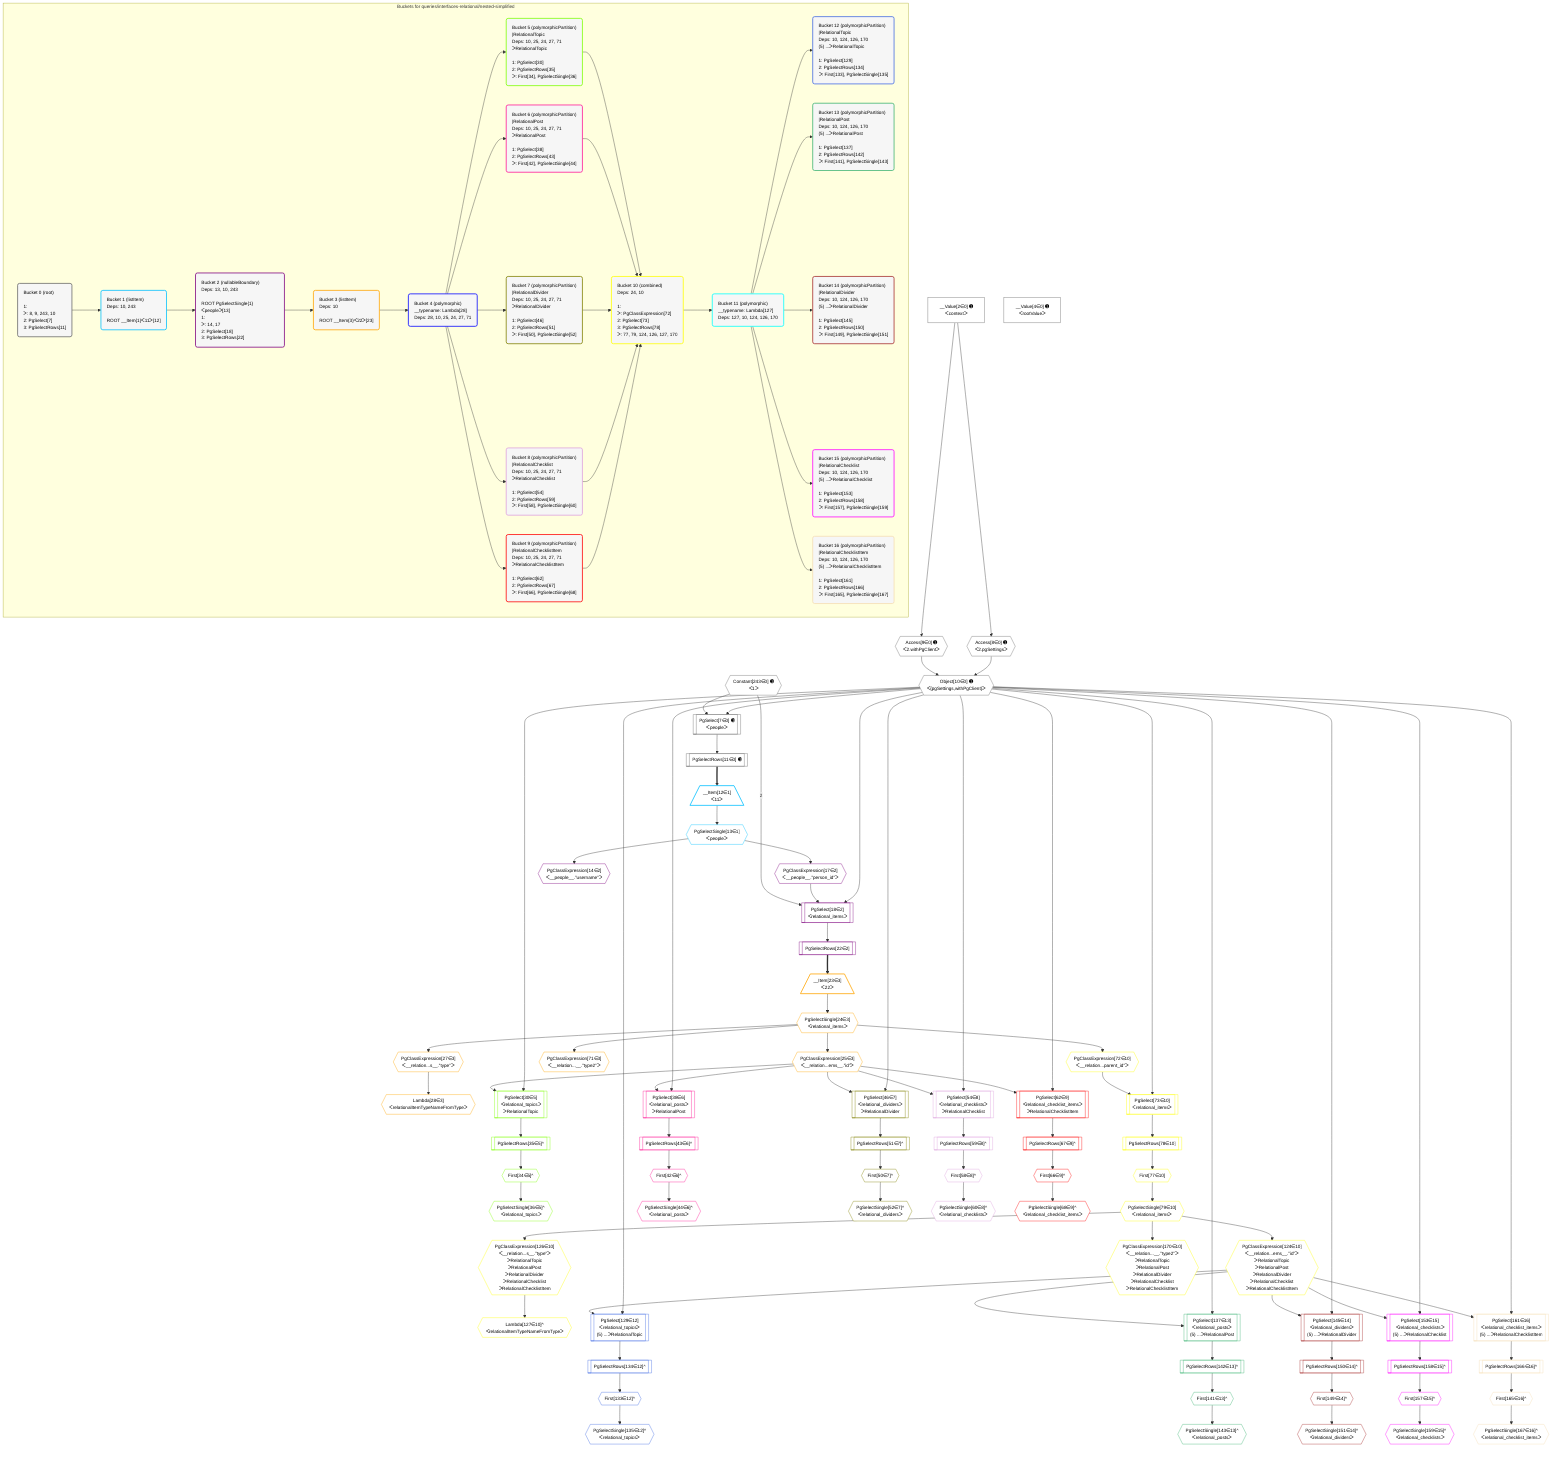 %%{init: {'themeVariables': { 'fontSize': '12px'}}}%%
graph TD
    classDef path fill:#eee,stroke:#000,color:#000
    classDef plan fill:#fff,stroke-width:1px,color:#000
    classDef itemplan fill:#fff,stroke-width:2px,color:#000
    classDef unbatchedplan fill:#dff,stroke-width:1px,color:#000
    classDef sideeffectplan fill:#fcc,stroke-width:2px,color:#000
    classDef bucket fill:#f6f6f6,color:#000,stroke-width:2px,text-align:left

    subgraph "Buckets for queries/interfaces-relational/nested-simplified"
    Bucket0("Bucket 0 (root)<br /><br />1: <br />ᐳ: 8, 9, 243, 10<br />2: PgSelect[7]<br />3: PgSelectRows[11]"):::bucket
    Bucket1("Bucket 1 (listItem)<br />Deps: 10, 243<br /><br />ROOT __Item{1}ᐸ11ᐳ[12]"):::bucket
    Bucket2("Bucket 2 (nullableBoundary)<br />Deps: 13, 10, 243<br /><br />ROOT PgSelectSingle{1}ᐸpeopleᐳ[13]<br />1: <br />ᐳ: 14, 17<br />2: PgSelect[18]<br />3: PgSelectRows[22]"):::bucket
    Bucket3("Bucket 3 (listItem)<br />Deps: 10<br /><br />ROOT __Item{3}ᐸ22ᐳ[23]"):::bucket
    Bucket4("Bucket 4 (polymorphic)<br />__typename: Lambda[28]<br />Deps: 28, 10, 25, 24, 27, 71"):::bucket
    Bucket5("Bucket 5 (polymorphicPartition)<br />|RelationalTopic<br />Deps: 10, 25, 24, 27, 71<br />ᐳRelationalTopic<br /><br />1: PgSelect[30]<br />2: PgSelectRows[35]<br />ᐳ: First[34], PgSelectSingle[36]"):::bucket
    Bucket6("Bucket 6 (polymorphicPartition)<br />|RelationalPost<br />Deps: 10, 25, 24, 27, 71<br />ᐳRelationalPost<br /><br />1: PgSelect[38]<br />2: PgSelectRows[43]<br />ᐳ: First[42], PgSelectSingle[44]"):::bucket
    Bucket7("Bucket 7 (polymorphicPartition)<br />|RelationalDivider<br />Deps: 10, 25, 24, 27, 71<br />ᐳRelationalDivider<br /><br />1: PgSelect[46]<br />2: PgSelectRows[51]<br />ᐳ: First[50], PgSelectSingle[52]"):::bucket
    Bucket8("Bucket 8 (polymorphicPartition)<br />|RelationalChecklist<br />Deps: 10, 25, 24, 27, 71<br />ᐳRelationalChecklist<br /><br />1: PgSelect[54]<br />2: PgSelectRows[59]<br />ᐳ: First[58], PgSelectSingle[60]"):::bucket
    Bucket9("Bucket 9 (polymorphicPartition)<br />|RelationalChecklistItem<br />Deps: 10, 25, 24, 27, 71<br />ᐳRelationalChecklistItem<br /><br />1: PgSelect[62]<br />2: PgSelectRows[67]<br />ᐳ: First[66], PgSelectSingle[68]"):::bucket
    Bucket10("Bucket 10 (combined)<br />Deps: 24, 10<br /><br />1: <br />ᐳ: PgClassExpression[72]<br />2: PgSelect[73]<br />3: PgSelectRows[78]<br />ᐳ: 77, 79, 124, 126, 127, 170"):::bucket
    Bucket11("Bucket 11 (polymorphic)<br />__typename: Lambda[127]<br />Deps: 127, 10, 124, 126, 170"):::bucket
    Bucket12("Bucket 12 (polymorphicPartition)<br />|RelationalTopic<br />Deps: 10, 124, 126, 170<br />(5) ...ᐳRelationalTopic<br /><br />1: PgSelect[129]<br />2: PgSelectRows[134]<br />ᐳ: First[133], PgSelectSingle[135]"):::bucket
    Bucket13("Bucket 13 (polymorphicPartition)<br />|RelationalPost<br />Deps: 10, 124, 126, 170<br />(5) ...ᐳRelationalPost<br /><br />1: PgSelect[137]<br />2: PgSelectRows[142]<br />ᐳ: First[141], PgSelectSingle[143]"):::bucket
    Bucket14("Bucket 14 (polymorphicPartition)<br />|RelationalDivider<br />Deps: 10, 124, 126, 170<br />(5) ...ᐳRelationalDivider<br /><br />1: PgSelect[145]<br />2: PgSelectRows[150]<br />ᐳ: First[149], PgSelectSingle[151]"):::bucket
    Bucket15("Bucket 15 (polymorphicPartition)<br />|RelationalChecklist<br />Deps: 10, 124, 126, 170<br />(5) ...ᐳRelationalChecklist<br /><br />1: PgSelect[153]<br />2: PgSelectRows[158]<br />ᐳ: First[157], PgSelectSingle[159]"):::bucket
    Bucket16("Bucket 16 (polymorphicPartition)<br />|RelationalChecklistItem<br />Deps: 10, 124, 126, 170<br />(5) ...ᐳRelationalChecklistItem<br /><br />1: PgSelect[161]<br />2: PgSelectRows[166]<br />ᐳ: First[165], PgSelectSingle[167]"):::bucket
    end
    Bucket0 --> Bucket1
    Bucket1 --> Bucket2
    Bucket2 --> Bucket3
    Bucket3 --> Bucket4
    Bucket4 --> Bucket5 & Bucket6 & Bucket7 & Bucket8 & Bucket9
    Bucket5 --> Bucket10
    Bucket6 --> Bucket10
    Bucket7 --> Bucket10
    Bucket8 --> Bucket10
    Bucket9 --> Bucket10
    Bucket10 --> Bucket11
    Bucket11 --> Bucket12 & Bucket13 & Bucket14 & Bucket15 & Bucket16

    %% plan dependencies
    PgSelect7[["PgSelect[7∈0] ➊<br />ᐸpeopleᐳ"]]:::plan
    Object10{{"Object[10∈0] ➊<br />ᐸ{pgSettings,withPgClient}ᐳ"}}:::plan
    Constant243{{"Constant[243∈0] ➊<br />ᐸ1ᐳ"}}:::plan
    Object10 & Constant243 --> PgSelect7
    Access8{{"Access[8∈0] ➊<br />ᐸ2.pgSettingsᐳ"}}:::plan
    Access9{{"Access[9∈0] ➊<br />ᐸ2.withPgClientᐳ"}}:::plan
    Access8 & Access9 --> Object10
    __Value2["__Value[2∈0] ➊<br />ᐸcontextᐳ"]:::plan
    __Value2 --> Access8
    __Value2 --> Access9
    PgSelectRows11[["PgSelectRows[11∈0] ➊"]]:::plan
    PgSelect7 --> PgSelectRows11
    __Value4["__Value[4∈0] ➊<br />ᐸrootValueᐳ"]:::plan
    __Item12[/"__Item[12∈1]<br />ᐸ11ᐳ"\]:::itemplan
    PgSelectRows11 ==> __Item12
    PgSelectSingle13{{"PgSelectSingle[13∈1]<br />ᐸpeopleᐳ"}}:::plan
    __Item12 --> PgSelectSingle13
    PgSelect18[["PgSelect[18∈2]<br />ᐸrelational_itemsᐳ"]]:::plan
    PgClassExpression17{{"PgClassExpression[17∈2]<br />ᐸ__people__.”person_id”ᐳ"}}:::plan
    Object10 & PgClassExpression17 --> PgSelect18
    Constant243 -- 2 --> PgSelect18
    PgClassExpression14{{"PgClassExpression[14∈2]<br />ᐸ__people__.”username”ᐳ"}}:::plan
    PgSelectSingle13 --> PgClassExpression14
    PgSelectSingle13 --> PgClassExpression17
    PgSelectRows22[["PgSelectRows[22∈2]"]]:::plan
    PgSelect18 --> PgSelectRows22
    __Item23[/"__Item[23∈3]<br />ᐸ22ᐳ"\]:::itemplan
    PgSelectRows22 ==> __Item23
    PgSelectSingle24{{"PgSelectSingle[24∈3]<br />ᐸrelational_itemsᐳ"}}:::plan
    __Item23 --> PgSelectSingle24
    PgClassExpression25{{"PgClassExpression[25∈3]<br />ᐸ__relation...ems__.”id”ᐳ"}}:::plan
    PgSelectSingle24 --> PgClassExpression25
    PgClassExpression27{{"PgClassExpression[27∈3]<br />ᐸ__relation...s__.”type”ᐳ"}}:::plan
    PgSelectSingle24 --> PgClassExpression27
    Lambda28{{"Lambda[28∈3]<br />ᐸrelationalItemTypeNameFromTypeᐳ"}}:::plan
    PgClassExpression27 --> Lambda28
    PgClassExpression71{{"PgClassExpression[71∈3]<br />ᐸ__relation...__.”type2”ᐳ"}}:::plan
    PgSelectSingle24 --> PgClassExpression71
    PgSelect30[["PgSelect[30∈5]<br />ᐸrelational_topicsᐳ<br />ᐳRelationalTopic"]]:::plan
    Object10 & PgClassExpression25 --> PgSelect30
    First34{{"First[34∈5]^"}}:::plan
    PgSelectRows35[["PgSelectRows[35∈5]^"]]:::plan
    PgSelectRows35 --> First34
    PgSelect30 --> PgSelectRows35
    PgSelectSingle36{{"PgSelectSingle[36∈5]^<br />ᐸrelational_topicsᐳ"}}:::plan
    First34 --> PgSelectSingle36
    PgSelect73[["PgSelect[73∈10]<br />ᐸrelational_itemsᐳ"]]:::plan
    PgClassExpression72{{"PgClassExpression[72∈10]<br />ᐸ__relation...parent_id”ᐳ"}}:::plan
    Object10 & PgClassExpression72 --> PgSelect73
    PgSelectSingle24 --> PgClassExpression72
    First77{{"First[77∈10]"}}:::plan
    PgSelectRows78[["PgSelectRows[78∈10]"]]:::plan
    PgSelectRows78 --> First77
    PgSelect73 --> PgSelectRows78
    PgSelectSingle79{{"PgSelectSingle[79∈10]<br />ᐸrelational_itemsᐳ"}}:::plan
    First77 --> PgSelectSingle79
    PgClassExpression124{{"PgClassExpression[124∈10]<br />ᐸ__relation...ems__.”id”ᐳ<br />ᐳRelationalTopic<br />ᐳRelationalPost<br />ᐳRelationalDivider<br />ᐳRelationalChecklist<br />ᐳRelationalChecklistItem"}}:::plan
    PgSelectSingle79 --> PgClassExpression124
    PgClassExpression126{{"PgClassExpression[126∈10]<br />ᐸ__relation...s__.”type”ᐳ<br />ᐳRelationalTopic<br />ᐳRelationalPost<br />ᐳRelationalDivider<br />ᐳRelationalChecklist<br />ᐳRelationalChecklistItem"}}:::plan
    PgSelectSingle79 --> PgClassExpression126
    Lambda127{{"Lambda[127∈10]^<br />ᐸrelationalItemTypeNameFromTypeᐳ"}}:::plan
    PgClassExpression126 --> Lambda127
    PgClassExpression170{{"PgClassExpression[170∈10]<br />ᐸ__relation...__.”type2”ᐳ<br />ᐳRelationalTopic<br />ᐳRelationalPost<br />ᐳRelationalDivider<br />ᐳRelationalChecklist<br />ᐳRelationalChecklistItem"}}:::plan
    PgSelectSingle79 --> PgClassExpression170
    PgSelect129[["PgSelect[129∈12]<br />ᐸrelational_topicsᐳ<br />(5) ...ᐳRelationalTopic"]]:::plan
    Object10 & PgClassExpression124 --> PgSelect129
    First133{{"First[133∈12]^"}}:::plan
    PgSelectRows134[["PgSelectRows[134∈12]^"]]:::plan
    PgSelectRows134 --> First133
    PgSelect129 --> PgSelectRows134
    PgSelectSingle135{{"PgSelectSingle[135∈12]^<br />ᐸrelational_topicsᐳ"}}:::plan
    First133 --> PgSelectSingle135
    PgSelect137[["PgSelect[137∈13]<br />ᐸrelational_postsᐳ<br />(5) ...ᐳRelationalPost"]]:::plan
    Object10 & PgClassExpression124 --> PgSelect137
    First141{{"First[141∈13]^"}}:::plan
    PgSelectRows142[["PgSelectRows[142∈13]^"]]:::plan
    PgSelectRows142 --> First141
    PgSelect137 --> PgSelectRows142
    PgSelectSingle143{{"PgSelectSingle[143∈13]^<br />ᐸrelational_postsᐳ"}}:::plan
    First141 --> PgSelectSingle143
    PgSelect145[["PgSelect[145∈14]<br />ᐸrelational_dividersᐳ<br />(5) ...ᐳRelationalDivider"]]:::plan
    Object10 & PgClassExpression124 --> PgSelect145
    First149{{"First[149∈14]^"}}:::plan
    PgSelectRows150[["PgSelectRows[150∈14]^"]]:::plan
    PgSelectRows150 --> First149
    PgSelect145 --> PgSelectRows150
    PgSelectSingle151{{"PgSelectSingle[151∈14]^<br />ᐸrelational_dividersᐳ"}}:::plan
    First149 --> PgSelectSingle151
    PgSelect153[["PgSelect[153∈15]<br />ᐸrelational_checklistsᐳ<br />(5) ...ᐳRelationalChecklist"]]:::plan
    Object10 & PgClassExpression124 --> PgSelect153
    First157{{"First[157∈15]^"}}:::plan
    PgSelectRows158[["PgSelectRows[158∈15]^"]]:::plan
    PgSelectRows158 --> First157
    PgSelect153 --> PgSelectRows158
    PgSelectSingle159{{"PgSelectSingle[159∈15]^<br />ᐸrelational_checklistsᐳ"}}:::plan
    First157 --> PgSelectSingle159
    PgSelect161[["PgSelect[161∈16]<br />ᐸrelational_checklist_itemsᐳ<br />(5) ...ᐳRelationalChecklistItem"]]:::plan
    Object10 & PgClassExpression124 --> PgSelect161
    First165{{"First[165∈16]^"}}:::plan
    PgSelectRows166[["PgSelectRows[166∈16]^"]]:::plan
    PgSelectRows166 --> First165
    PgSelect161 --> PgSelectRows166
    PgSelectSingle167{{"PgSelectSingle[167∈16]^<br />ᐸrelational_checklist_itemsᐳ"}}:::plan
    First165 --> PgSelectSingle167
    PgSelect38[["PgSelect[38∈6]<br />ᐸrelational_postsᐳ<br />ᐳRelationalPost"]]:::plan
    Object10 & PgClassExpression25 --> PgSelect38
    First42{{"First[42∈6]^"}}:::plan
    PgSelectRows43[["PgSelectRows[43∈6]^"]]:::plan
    PgSelectRows43 --> First42
    PgSelect38 --> PgSelectRows43
    PgSelectSingle44{{"PgSelectSingle[44∈6]^<br />ᐸrelational_postsᐳ"}}:::plan
    First42 --> PgSelectSingle44
    PgSelect46[["PgSelect[46∈7]<br />ᐸrelational_dividersᐳ<br />ᐳRelationalDivider"]]:::plan
    Object10 & PgClassExpression25 --> PgSelect46
    First50{{"First[50∈7]^"}}:::plan
    PgSelectRows51[["PgSelectRows[51∈7]^"]]:::plan
    PgSelectRows51 --> First50
    PgSelect46 --> PgSelectRows51
    PgSelectSingle52{{"PgSelectSingle[52∈7]^<br />ᐸrelational_dividersᐳ"}}:::plan
    First50 --> PgSelectSingle52
    PgSelect54[["PgSelect[54∈8]<br />ᐸrelational_checklistsᐳ<br />ᐳRelationalChecklist"]]:::plan
    Object10 & PgClassExpression25 --> PgSelect54
    First58{{"First[58∈8]^"}}:::plan
    PgSelectRows59[["PgSelectRows[59∈8]^"]]:::plan
    PgSelectRows59 --> First58
    PgSelect54 --> PgSelectRows59
    PgSelectSingle60{{"PgSelectSingle[60∈8]^<br />ᐸrelational_checklistsᐳ"}}:::plan
    First58 --> PgSelectSingle60
    PgSelect62[["PgSelect[62∈9]<br />ᐸrelational_checklist_itemsᐳ<br />ᐳRelationalChecklistItem"]]:::plan
    Object10 & PgClassExpression25 --> PgSelect62
    First66{{"First[66∈9]^"}}:::plan
    PgSelectRows67[["PgSelectRows[67∈9]^"]]:::plan
    PgSelectRows67 --> First66
    PgSelect62 --> PgSelectRows67
    PgSelectSingle68{{"PgSelectSingle[68∈9]^<br />ᐸrelational_checklist_itemsᐳ"}}:::plan
    First66 --> PgSelectSingle68

    %% define steps
    classDef bucket0 stroke:#696969
    class Bucket0,__Value2,__Value4,PgSelect7,Access8,Access9,Object10,PgSelectRows11,Constant243 bucket0
    classDef bucket1 stroke:#00bfff
    class Bucket1,__Item12,PgSelectSingle13 bucket1
    classDef bucket2 stroke:#7f007f
    class Bucket2,PgClassExpression14,PgClassExpression17,PgSelect18,PgSelectRows22 bucket2
    classDef bucket3 stroke:#ffa500
    class Bucket3,__Item23,PgSelectSingle24,PgClassExpression25,PgClassExpression27,Lambda28,PgClassExpression71 bucket3
    classDef bucket4 stroke:#0000ff
    class Bucket4 bucket4
    classDef bucket5 stroke:#7fff00
    class Bucket5,PgSelect30,First34,PgSelectRows35,PgSelectSingle36 bucket5
    classDef bucket6 stroke:#ff1493
    class Bucket6,PgSelect38,First42,PgSelectRows43,PgSelectSingle44 bucket6
    classDef bucket7 stroke:#808000
    class Bucket7,PgSelect46,First50,PgSelectRows51,PgSelectSingle52 bucket7
    classDef bucket8 stroke:#dda0dd
    class Bucket8,PgSelect54,First58,PgSelectRows59,PgSelectSingle60 bucket8
    classDef bucket9 stroke:#ff0000
    class Bucket9,PgSelect62,First66,PgSelectRows67,PgSelectSingle68 bucket9
    classDef bucket10 stroke:#ffff00
    class Bucket10,PgClassExpression72,PgSelect73,First77,PgSelectRows78,PgSelectSingle79,PgClassExpression124,PgClassExpression126,Lambda127,PgClassExpression170 bucket10
    classDef bucket11 stroke:#00ffff
    class Bucket11 bucket11
    classDef bucket12 stroke:#4169e1
    class Bucket12,PgSelect129,First133,PgSelectRows134,PgSelectSingle135 bucket12
    classDef bucket13 stroke:#3cb371
    class Bucket13,PgSelect137,First141,PgSelectRows142,PgSelectSingle143 bucket13
    classDef bucket14 stroke:#a52a2a
    class Bucket14,PgSelect145,First149,PgSelectRows150,PgSelectSingle151 bucket14
    classDef bucket15 stroke:#ff00ff
    class Bucket15,PgSelect153,First157,PgSelectRows158,PgSelectSingle159 bucket15
    classDef bucket16 stroke:#f5deb3
    class Bucket16,PgSelect161,First165,PgSelectRows166,PgSelectSingle167 bucket16